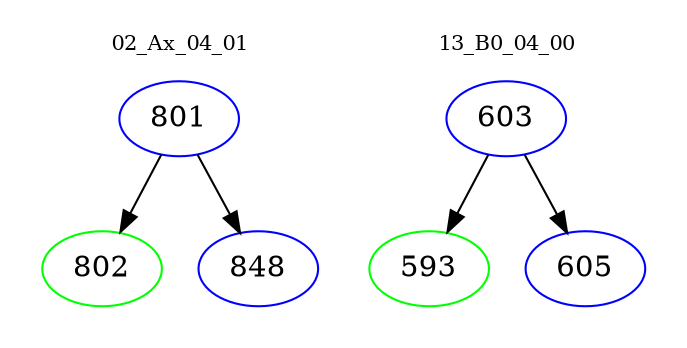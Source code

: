 digraph{
subgraph cluster_0 {
color = white
label = "02_Ax_04_01";
fontsize=10;
T0_801 [label="801", color="blue"]
T0_801 -> T0_802 [color="black"]
T0_802 [label="802", color="green"]
T0_801 -> T0_848 [color="black"]
T0_848 [label="848", color="blue"]
}
subgraph cluster_1 {
color = white
label = "13_B0_04_00";
fontsize=10;
T1_603 [label="603", color="blue"]
T1_603 -> T1_593 [color="black"]
T1_593 [label="593", color="green"]
T1_603 -> T1_605 [color="black"]
T1_605 [label="605", color="blue"]
}
}
